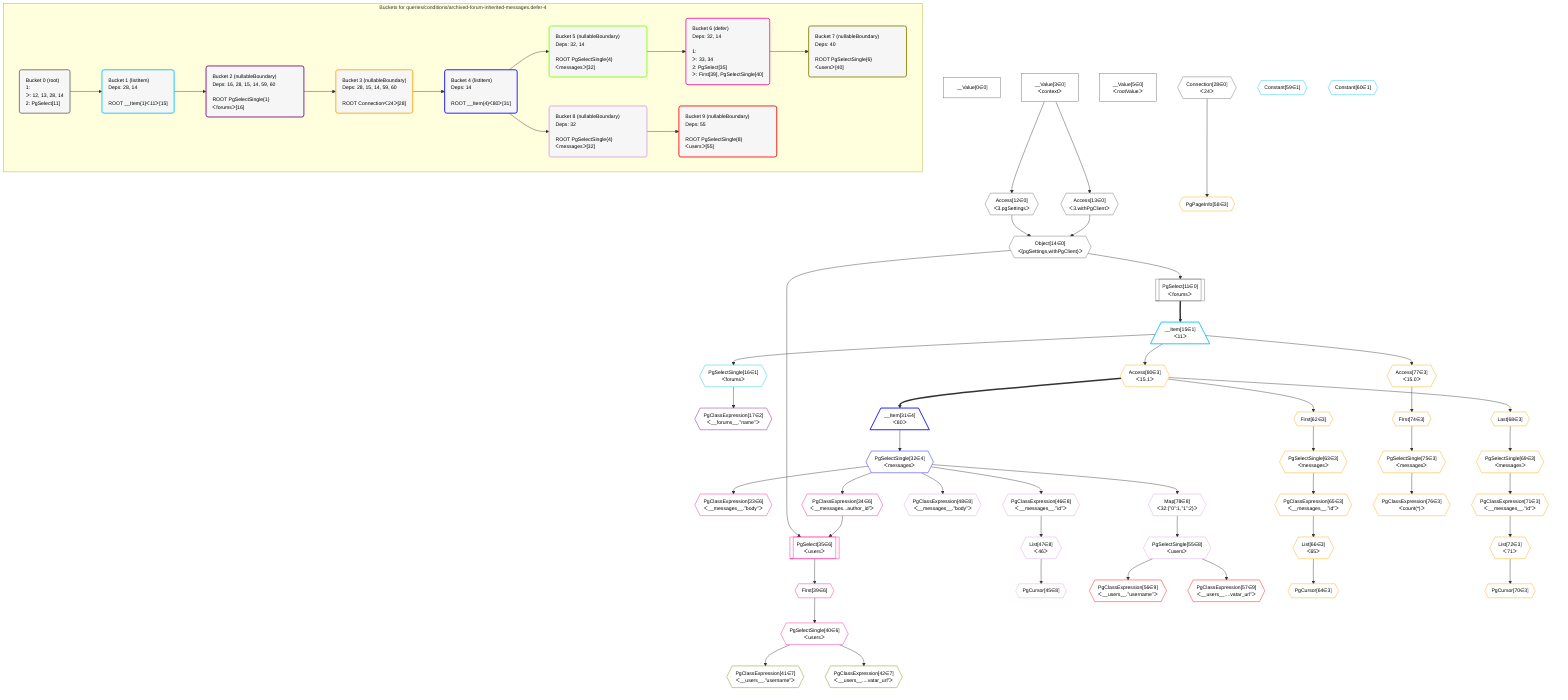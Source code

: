 %%{init: {'themeVariables': { 'fontSize': '12px'}}}%%
graph TD
    classDef path fill:#eee,stroke:#000,color:#000
    classDef plan fill:#fff,stroke-width:1px,color:#000
    classDef itemplan fill:#fff,stroke-width:2px,color:#000
    classDef unbatchedplan fill:#dff,stroke-width:1px,color:#000
    classDef sideeffectplan fill:#fcc,stroke-width:2px,color:#000
    classDef bucket fill:#f6f6f6,color:#000,stroke-width:2px,text-align:left


    %% define steps
    __Value0["__Value[0∈0]"]:::plan
    __Value3["__Value[3∈0]<br />ᐸcontextᐳ"]:::plan
    __Value5["__Value[5∈0]<br />ᐸrootValueᐳ"]:::plan
    Access12{{"Access[12∈0]<br />ᐸ3.pgSettingsᐳ"}}:::plan
    Access13{{"Access[13∈0]<br />ᐸ3.withPgClientᐳ"}}:::plan
    Object14{{"Object[14∈0]<br />ᐸ{pgSettings,withPgClient}ᐳ"}}:::plan
    PgSelect11[["PgSelect[11∈0]<br />ᐸforumsᐳ"]]:::plan
    __Item15[/"__Item[15∈1]<br />ᐸ11ᐳ"\]:::itemplan
    PgSelectSingle16{{"PgSelectSingle[16∈1]<br />ᐸforumsᐳ"}}:::plan
    PgClassExpression17{{"PgClassExpression[17∈2]<br />ᐸ__forums__.”name”ᐳ"}}:::plan
    Connection28{{"Connection[28∈0]<br />ᐸ24ᐳ"}}:::plan
    Access80{{"Access[80∈3]<br />ᐸ15.1ᐳ"}}:::plan
    __Item31[/"__Item[31∈4]<br />ᐸ80ᐳ"\]:::itemplan
    PgSelectSingle32{{"PgSelectSingle[32∈4]<br />ᐸmessagesᐳ"}}:::plan
    PgClassExpression33{{"PgClassExpression[33∈6]<br />ᐸ__messages__.”body”ᐳ"}}:::plan
    PgClassExpression34{{"PgClassExpression[34∈6]<br />ᐸ__messages...author_id”ᐳ"}}:::plan
    PgSelect35[["PgSelect[35∈6]<br />ᐸusersᐳ"]]:::plan
    First39{{"First[39∈6]"}}:::plan
    PgSelectSingle40{{"PgSelectSingle[40∈6]<br />ᐸusersᐳ"}}:::plan
    PgClassExpression41{{"PgClassExpression[41∈7]<br />ᐸ__users__.”username”ᐳ"}}:::plan
    PgClassExpression42{{"PgClassExpression[42∈7]<br />ᐸ__users__....vatar_url”ᐳ"}}:::plan
    PgClassExpression46{{"PgClassExpression[46∈8]<br />ᐸ__messages__.”id”ᐳ"}}:::plan
    List47{{"List[47∈8]<br />ᐸ46ᐳ"}}:::plan
    PgCursor45{{"PgCursor[45∈8]"}}:::plan
    PgClassExpression48{{"PgClassExpression[48∈8]<br />ᐸ__messages__.”body”ᐳ"}}:::plan
    Map78{{"Map[78∈8]<br />ᐸ32:{”0”:1,”1”:2}ᐳ"}}:::plan
    PgSelectSingle55{{"PgSelectSingle[55∈8]<br />ᐸusersᐳ"}}:::plan
    PgClassExpression56{{"PgClassExpression[56∈9]<br />ᐸ__users__.”username”ᐳ"}}:::plan
    PgClassExpression57{{"PgClassExpression[57∈9]<br />ᐸ__users__....vatar_url”ᐳ"}}:::plan
    PgPageInfo58{{"PgPageInfo[58∈3]"}}:::plan
    Constant59{{"Constant[59∈1]"}}:::plan
    Constant60{{"Constant[60∈1]"}}:::plan
    First62{{"First[62∈3]"}}:::plan
    PgSelectSingle63{{"PgSelectSingle[63∈3]<br />ᐸmessagesᐳ"}}:::plan
    PgClassExpression65{{"PgClassExpression[65∈3]<br />ᐸ__messages__.”id”ᐳ"}}:::plan
    List66{{"List[66∈3]<br />ᐸ65ᐳ"}}:::plan
    PgCursor64{{"PgCursor[64∈3]"}}:::plan
    Last68{{"Last[68∈3]"}}:::plan
    PgSelectSingle69{{"PgSelectSingle[69∈3]<br />ᐸmessagesᐳ"}}:::plan
    PgClassExpression71{{"PgClassExpression[71∈3]<br />ᐸ__messages__.”id”ᐳ"}}:::plan
    List72{{"List[72∈3]<br />ᐸ71ᐳ"}}:::plan
    PgCursor70{{"PgCursor[70∈3]"}}:::plan
    Access77{{"Access[77∈3]<br />ᐸ15.0ᐳ"}}:::plan
    First74{{"First[74∈3]"}}:::plan
    PgSelectSingle75{{"PgSelectSingle[75∈3]<br />ᐸmessagesᐳ"}}:::plan
    PgClassExpression76{{"PgClassExpression[76∈3]<br />ᐸcount(*)ᐳ"}}:::plan

    %% plan dependencies
    __Value3 --> Access12
    __Value3 --> Access13
    Access12 & Access13 --> Object14
    Object14 --> PgSelect11
    PgSelect11 ==> __Item15
    __Item15 --> PgSelectSingle16
    PgSelectSingle16 --> PgClassExpression17
    __Item15 --> Access80
    Access80 ==> __Item31
    __Item31 --> PgSelectSingle32
    PgSelectSingle32 --> PgClassExpression33
    PgSelectSingle32 --> PgClassExpression34
    Object14 & PgClassExpression34 --> PgSelect35
    PgSelect35 --> First39
    First39 --> PgSelectSingle40
    PgSelectSingle40 --> PgClassExpression41
    PgSelectSingle40 --> PgClassExpression42
    PgSelectSingle32 --> PgClassExpression46
    PgClassExpression46 --> List47
    List47 --> PgCursor45
    PgSelectSingle32 --> PgClassExpression48
    PgSelectSingle32 --> Map78
    Map78 --> PgSelectSingle55
    PgSelectSingle55 --> PgClassExpression56
    PgSelectSingle55 --> PgClassExpression57
    Connection28 --> PgPageInfo58
    Access80 --> First62
    First62 --> PgSelectSingle63
    PgSelectSingle63 --> PgClassExpression65
    PgClassExpression65 --> List66
    List66 --> PgCursor64
    Access80 --> Last68
    Last68 --> PgSelectSingle69
    PgSelectSingle69 --> PgClassExpression71
    PgClassExpression71 --> List72
    List72 --> PgCursor70
    __Item15 --> Access77
    Access77 --> First74
    First74 --> PgSelectSingle75
    PgSelectSingle75 --> PgClassExpression76

    subgraph "Buckets for queries/conditions/archived-forum-inherited-messages.defer-4"
    Bucket0("Bucket 0 (root)<br />1: <br />ᐳ: 12, 13, 28, 14<br />2: PgSelect[11]"):::bucket
    classDef bucket0 stroke:#696969
    class Bucket0,__Value0,__Value3,__Value5,PgSelect11,Access12,Access13,Object14,Connection28 bucket0
    Bucket1("Bucket 1 (listItem)<br />Deps: 28, 14<br /><br />ROOT __Item{1}ᐸ11ᐳ[15]"):::bucket
    classDef bucket1 stroke:#00bfff
    class Bucket1,__Item15,PgSelectSingle16,Constant59,Constant60 bucket1
    Bucket2("Bucket 2 (nullableBoundary)<br />Deps: 16, 28, 15, 14, 59, 60<br /><br />ROOT PgSelectSingle{1}ᐸforumsᐳ[16]"):::bucket
    classDef bucket2 stroke:#7f007f
    class Bucket2,PgClassExpression17 bucket2
    Bucket3("Bucket 3 (nullableBoundary)<br />Deps: 28, 15, 14, 59, 60<br /><br />ROOT Connectionᐸ24ᐳ[28]"):::bucket
    classDef bucket3 stroke:#ffa500
    class Bucket3,PgPageInfo58,First62,PgSelectSingle63,PgCursor64,PgClassExpression65,List66,Last68,PgSelectSingle69,PgCursor70,PgClassExpression71,List72,First74,PgSelectSingle75,PgClassExpression76,Access77,Access80 bucket3
    Bucket4("Bucket 4 (listItem)<br />Deps: 14<br /><br />ROOT __Item{4}ᐸ80ᐳ[31]"):::bucket
    classDef bucket4 stroke:#0000ff
    class Bucket4,__Item31,PgSelectSingle32 bucket4
    Bucket5("Bucket 5 (nullableBoundary)<br />Deps: 32, 14<br /><br />ROOT PgSelectSingle{4}ᐸmessagesᐳ[32]"):::bucket
    classDef bucket5 stroke:#7fff00
    class Bucket5 bucket5
    Bucket6("Bucket 6 (defer)<br />Deps: 32, 14<br /><br />1: <br />ᐳ: 33, 34<br />2: PgSelect[35]<br />ᐳ: First[39], PgSelectSingle[40]"):::bucket
    classDef bucket6 stroke:#ff1493
    class Bucket6,PgClassExpression33,PgClassExpression34,PgSelect35,First39,PgSelectSingle40 bucket6
    Bucket7("Bucket 7 (nullableBoundary)<br />Deps: 40<br /><br />ROOT PgSelectSingle{6}ᐸusersᐳ[40]"):::bucket
    classDef bucket7 stroke:#808000
    class Bucket7,PgClassExpression41,PgClassExpression42 bucket7
    Bucket8("Bucket 8 (nullableBoundary)<br />Deps: 32<br /><br />ROOT PgSelectSingle{4}ᐸmessagesᐳ[32]"):::bucket
    classDef bucket8 stroke:#dda0dd
    class Bucket8,PgCursor45,PgClassExpression46,List47,PgClassExpression48,PgSelectSingle55,Map78 bucket8
    Bucket9("Bucket 9 (nullableBoundary)<br />Deps: 55<br /><br />ROOT PgSelectSingle{8}ᐸusersᐳ[55]"):::bucket
    classDef bucket9 stroke:#ff0000
    class Bucket9,PgClassExpression56,PgClassExpression57 bucket9
    Bucket0 --> Bucket1
    Bucket1 --> Bucket2
    Bucket2 --> Bucket3
    Bucket3 --> Bucket4
    Bucket4 --> Bucket5 & Bucket8
    Bucket5 --> Bucket6
    Bucket6 --> Bucket7
    Bucket8 --> Bucket9
    end